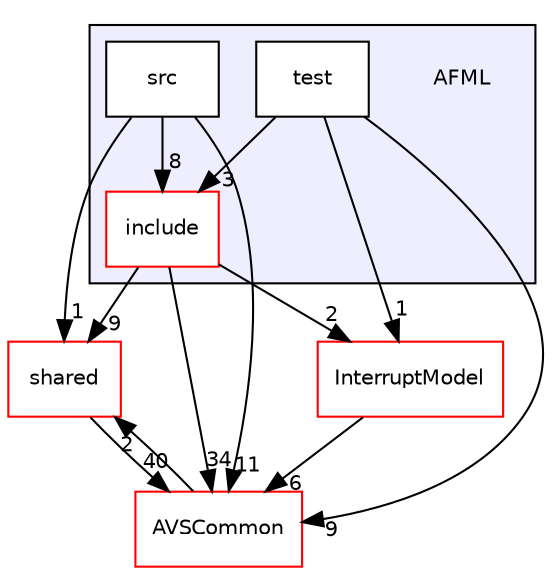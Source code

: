 digraph "/workplace/avs-device-sdk/AFML" {
  compound=true
  node [ fontsize="10", fontname="Helvetica"];
  edge [ labelfontsize="10", labelfontname="Helvetica"];
  subgraph clusterdir_15a1dcf98404372b5aa31671439f6987 {
    graph [ bgcolor="#eeeeff", pencolor="black", label="" URL="dir_15a1dcf98404372b5aa31671439f6987.html"];
    dir_15a1dcf98404372b5aa31671439f6987 [shape=plaintext label="AFML"];
    dir_275bd4c7f9218fea92087aadc583fdf2 [shape=box label="include" color="red" fillcolor="white" style="filled" URL="dir_275bd4c7f9218fea92087aadc583fdf2.html"];
    dir_85fc594f652c9e06792acd9e37a3ea97 [shape=box label="src" color="black" fillcolor="white" style="filled" URL="dir_85fc594f652c9e06792acd9e37a3ea97.html"];
    dir_a5e318463da77a3e30281cd4eea4096c [shape=box label="test" color="black" fillcolor="white" style="filled" URL="dir_a5e318463da77a3e30281cd4eea4096c.html"];
  }
  dir_9982052f7ce695d12571567315b2fafa [shape=box label="shared" fillcolor="white" style="filled" color="red" URL="dir_9982052f7ce695d12571567315b2fafa.html"];
  dir_13e65effb2bde530b17b3d5eefcd0266 [shape=box label="AVSCommon" fillcolor="white" style="filled" color="red" URL="dir_13e65effb2bde530b17b3d5eefcd0266.html"];
  dir_1da5878b5eab0954316ec5377b4b3029 [shape=box label="InterruptModel" fillcolor="white" style="filled" color="red" URL="dir_1da5878b5eab0954316ec5377b4b3029.html"];
  dir_9982052f7ce695d12571567315b2fafa->dir_13e65effb2bde530b17b3d5eefcd0266 [headlabel="40", labeldistance=1.5 headhref="dir_000116_000017.html"];
  dir_a5e318463da77a3e30281cd4eea4096c->dir_275bd4c7f9218fea92087aadc583fdf2 [headlabel="3", labeldistance=1.5 headhref="dir_000027_000024.html"];
  dir_a5e318463da77a3e30281cd4eea4096c->dir_13e65effb2bde530b17b3d5eefcd0266 [headlabel="9", labeldistance=1.5 headhref="dir_000027_000017.html"];
  dir_a5e318463da77a3e30281cd4eea4096c->dir_1da5878b5eab0954316ec5377b4b3029 [headlabel="1", labeldistance=1.5 headhref="dir_000027_000659.html"];
  dir_85fc594f652c9e06792acd9e37a3ea97->dir_9982052f7ce695d12571567315b2fafa [headlabel="1", labeldistance=1.5 headhref="dir_000026_000116.html"];
  dir_85fc594f652c9e06792acd9e37a3ea97->dir_275bd4c7f9218fea92087aadc583fdf2 [headlabel="8", labeldistance=1.5 headhref="dir_000026_000024.html"];
  dir_85fc594f652c9e06792acd9e37a3ea97->dir_13e65effb2bde530b17b3d5eefcd0266 [headlabel="11", labeldistance=1.5 headhref="dir_000026_000017.html"];
  dir_275bd4c7f9218fea92087aadc583fdf2->dir_9982052f7ce695d12571567315b2fafa [headlabel="9", labeldistance=1.5 headhref="dir_000024_000116.html"];
  dir_275bd4c7f9218fea92087aadc583fdf2->dir_13e65effb2bde530b17b3d5eefcd0266 [headlabel="34", labeldistance=1.5 headhref="dir_000024_000017.html"];
  dir_275bd4c7f9218fea92087aadc583fdf2->dir_1da5878b5eab0954316ec5377b4b3029 [headlabel="2", labeldistance=1.5 headhref="dir_000024_000659.html"];
  dir_13e65effb2bde530b17b3d5eefcd0266->dir_9982052f7ce695d12571567315b2fafa [headlabel="2", labeldistance=1.5 headhref="dir_000017_000116.html"];
  dir_1da5878b5eab0954316ec5377b4b3029->dir_13e65effb2bde530b17b3d5eefcd0266 [headlabel="6", labeldistance=1.5 headhref="dir_000659_000017.html"];
}
